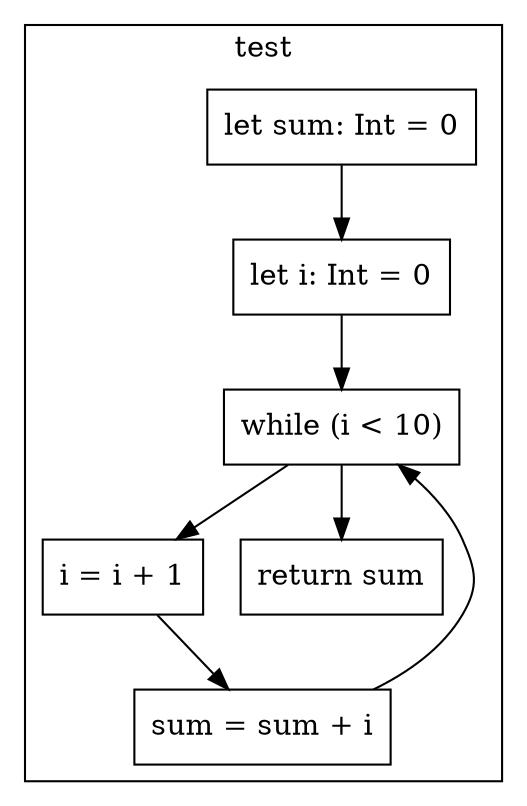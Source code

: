 digraph "loops-1" {
    node [shape=box];
    subgraph "cluster_test" {
        label="test";
        "test_141" [label="let sum: Int = 0"];
        "test_142" [label="let i: Int = 0"];
        "test_144" [label="while (i < 10)"];
        "test_146" [label="i = i + 1"];
        "test_148" [label="sum = sum + i"];
        "test_151" [label="return sum"];
        "test_141" -> "test_142";
        "test_142" -> "test_144";
        "test_144" -> "test_146";
        "test_146" -> "test_148";
        "test_148" -> "test_144";
        "test_144" -> "test_151";
    }
}
